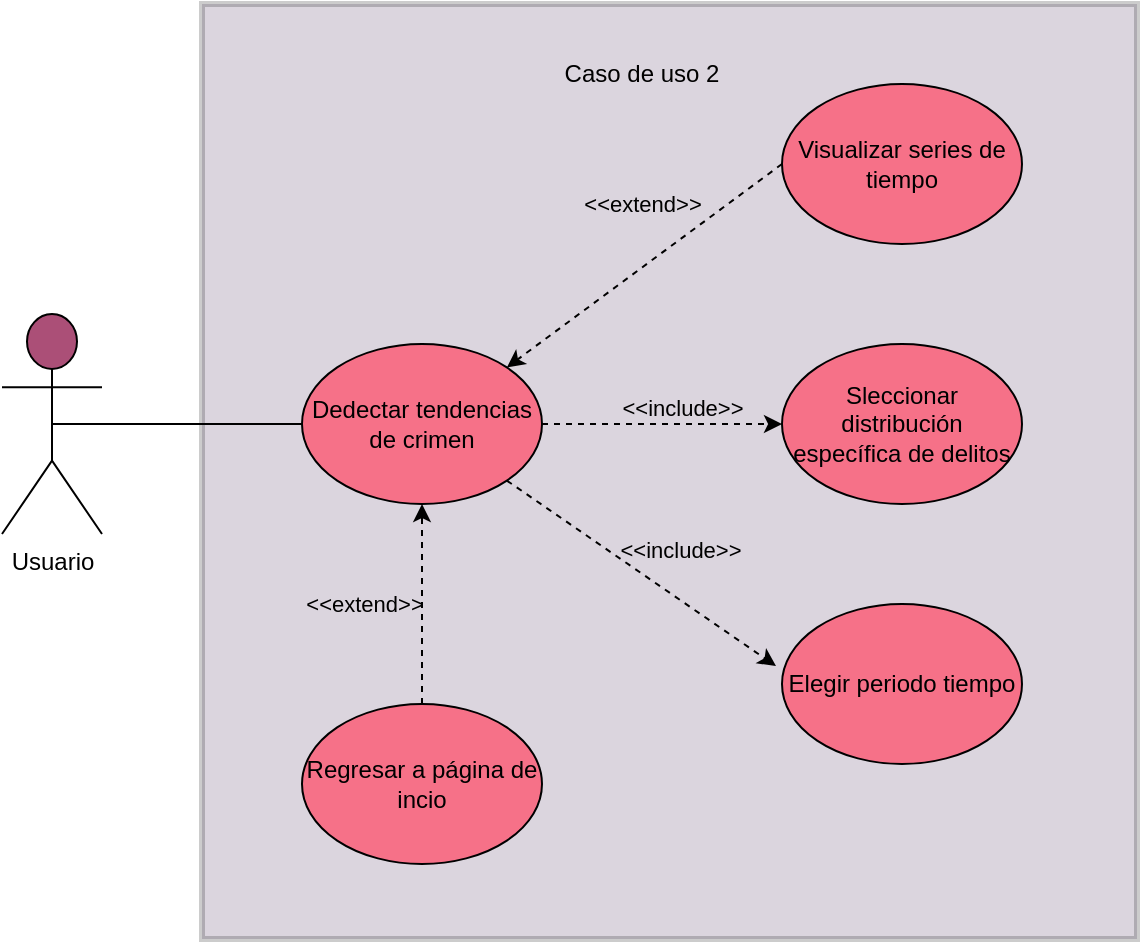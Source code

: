 <mxfile version="18.0.1" type="device"><diagram id="pzldPnzkcnv74jnHJYT0" name="Página-1"><mxGraphModel dx="1102" dy="857" grid="1" gridSize="10" guides="1" tooltips="1" connect="1" arrows="1" fold="1" page="1" pageScale="1" pageWidth="827" pageHeight="1169" math="0" shadow="0"><root><mxCell id="0"/><mxCell id="1" parent="0"/><mxCell id="MfLAdLitk6vsWNwoCbTr-1" value="Usuario" style="shape=umlActor;verticalLabelPosition=bottom;verticalAlign=top;html=1;outlineConnect=0;fillColor=#AB4F77;" parent="1" vertex="1"><mxGeometry x="50" y="345" width="50" height="110" as="geometry"/></mxCell><mxCell id="MfLAdLitk6vsWNwoCbTr-4" value="" style="whiteSpace=wrap;html=1;aspect=fixed;fillColor=#4A3159;opacity=20;perimeterSpacing=2;strokeWidth=3;" parent="1" vertex="1"><mxGeometry x="150" y="190" width="467.5" height="467.5" as="geometry"/></mxCell><mxCell id="MfLAdLitk6vsWNwoCbTr-5" value="Caso de uso 2" style="text;html=1;strokeColor=none;fillColor=none;align=center;verticalAlign=middle;whiteSpace=wrap;rounded=0;opacity=20;" parent="1" vertex="1"><mxGeometry x="320" y="210" width="100" height="30" as="geometry"/></mxCell><mxCell id="MfLAdLitk6vsWNwoCbTr-7" value="Dedectar tendencias de crimen" style="ellipse;whiteSpace=wrap;html=1;strokeWidth=1;fillColor=#F67188;" parent="1" vertex="1"><mxGeometry x="200" y="360" width="120" height="80" as="geometry"/></mxCell><mxCell id="MfLAdLitk6vsWNwoCbTr-9" value="" style="endArrow=none;html=1;rounded=0;entryX=0;entryY=0.5;entryDx=0;entryDy=0;exitX=0.5;exitY=0.5;exitDx=0;exitDy=0;exitPerimeter=0;" parent="1" source="MfLAdLitk6vsWNwoCbTr-1" target="MfLAdLitk6vsWNwoCbTr-7" edge="1"><mxGeometry width="50" height="50" relative="1" as="geometry"><mxPoint x="120" y="400" as="sourcePoint"/><mxPoint x="170" y="410" as="targetPoint"/></mxGeometry></mxCell><mxCell id="MfLAdLitk6vsWNwoCbTr-13" value="&amp;lt;&amp;lt;extend&amp;gt;&amp;gt;" style="edgeStyle=none;rounded=0;orthogonalLoop=1;jettySize=auto;html=1;dashed=1;labelBackgroundColor=none;entryX=1;entryY=0;entryDx=0;entryDy=0;exitX=0;exitY=0.5;exitDx=0;exitDy=0;" parent="1" source="MfLAdLitk6vsWNwoCbTr-12" target="MfLAdLitk6vsWNwoCbTr-7" edge="1"><mxGeometry x="-0.203" y="-26" relative="1" as="geometry"><mxPoint as="offset"/></mxGeometry></mxCell><mxCell id="MfLAdLitk6vsWNwoCbTr-12" value="Visualizar series de tiempo" style="ellipse;whiteSpace=wrap;html=1;strokeWidth=1;fillColor=#F67188;" parent="1" vertex="1"><mxGeometry x="440" y="230" width="120" height="80" as="geometry"/></mxCell><mxCell id="MfLAdLitk6vsWNwoCbTr-19" value="Sleccionar distribución específica de delitos" style="ellipse;whiteSpace=wrap;html=1;strokeWidth=1;fillColor=#F67188;" parent="1" vertex="1"><mxGeometry x="440" y="360" width="120" height="80" as="geometry"/></mxCell><mxCell id="IOwrNoQ-Ju15jQRs1yFW-2" value="" style="endArrow=classic;html=1;rounded=0;exitX=1;exitY=0.5;exitDx=0;exitDy=0;entryX=0;entryY=0.5;entryDx=0;entryDy=0;dashed=1;" parent="1" source="MfLAdLitk6vsWNwoCbTr-7" target="MfLAdLitk6vsWNwoCbTr-19" edge="1"><mxGeometry width="50" height="50" relative="1" as="geometry"><mxPoint x="270" y="500" as="sourcePoint"/><mxPoint x="320" y="450" as="targetPoint"/></mxGeometry></mxCell><mxCell id="IOwrNoQ-Ju15jQRs1yFW-3" value="&amp;lt;&amp;lt;include&amp;gt;&amp;gt;" style="edgeLabel;html=1;align=center;verticalAlign=middle;resizable=0;points=[];labelBackgroundColor=none;" parent="IOwrNoQ-Ju15jQRs1yFW-2" vertex="1" connectable="0"><mxGeometry x="-0.179" y="4" relative="1" as="geometry"><mxPoint x="20" y="-4" as="offset"/></mxGeometry></mxCell><mxCell id="IOwrNoQ-Ju15jQRs1yFW-4" value="Elegir periodo tiempo" style="ellipse;whiteSpace=wrap;html=1;strokeWidth=1;fillColor=#F67188;" parent="1" vertex="1"><mxGeometry x="440" y="490" width="120" height="80" as="geometry"/></mxCell><mxCell id="IOwrNoQ-Ju15jQRs1yFW-5" value="" style="endArrow=classic;html=1;rounded=0;exitX=1;exitY=1;exitDx=0;exitDy=0;entryX=-0.025;entryY=0.388;entryDx=0;entryDy=0;dashed=1;entryPerimeter=0;" parent="1" source="MfLAdLitk6vsWNwoCbTr-7" target="IOwrNoQ-Ju15jQRs1yFW-4" edge="1"><mxGeometry width="50" height="50" relative="1" as="geometry"><mxPoint x="244.216" y="473.004" as="sourcePoint"/><mxPoint x="261.79" y="544.72" as="targetPoint"/></mxGeometry></mxCell><mxCell id="IOwrNoQ-Ju15jQRs1yFW-6" value="&amp;lt;&amp;lt;include&amp;gt;&amp;gt;" style="edgeLabel;html=1;align=center;verticalAlign=middle;resizable=0;points=[];labelBackgroundColor=none;" parent="IOwrNoQ-Ju15jQRs1yFW-5" vertex="1" connectable="0"><mxGeometry x="-0.179" y="4" relative="1" as="geometry"><mxPoint x="29" as="offset"/></mxGeometry></mxCell><mxCell id="IOwrNoQ-Ju15jQRs1yFW-8" value="Regresar a página de incio" style="ellipse;whiteSpace=wrap;html=1;strokeWidth=1;fillColor=#F67188;" parent="1" vertex="1"><mxGeometry x="200" y="540.0" width="120" height="80" as="geometry"/></mxCell><mxCell id="IOwrNoQ-Ju15jQRs1yFW-9" value="&amp;lt;&amp;lt;extend&amp;gt;&amp;gt;" style="edgeStyle=none;rounded=0;orthogonalLoop=1;jettySize=auto;html=1;dashed=1;labelBackgroundColor=none;exitX=0.5;exitY=0;exitDx=0;exitDy=0;entryX=0.5;entryY=1;entryDx=0;entryDy=0;" parent="1" source="IOwrNoQ-Ju15jQRs1yFW-8" target="MfLAdLitk6vsWNwoCbTr-7" edge="1"><mxGeometry x="0.01" y="29" relative="1" as="geometry"><mxPoint as="offset"/><mxPoint x="49.84" y="575.16" as="sourcePoint"/><mxPoint x="220" y="380" as="targetPoint"/></mxGeometry></mxCell></root></mxGraphModel></diagram></mxfile>